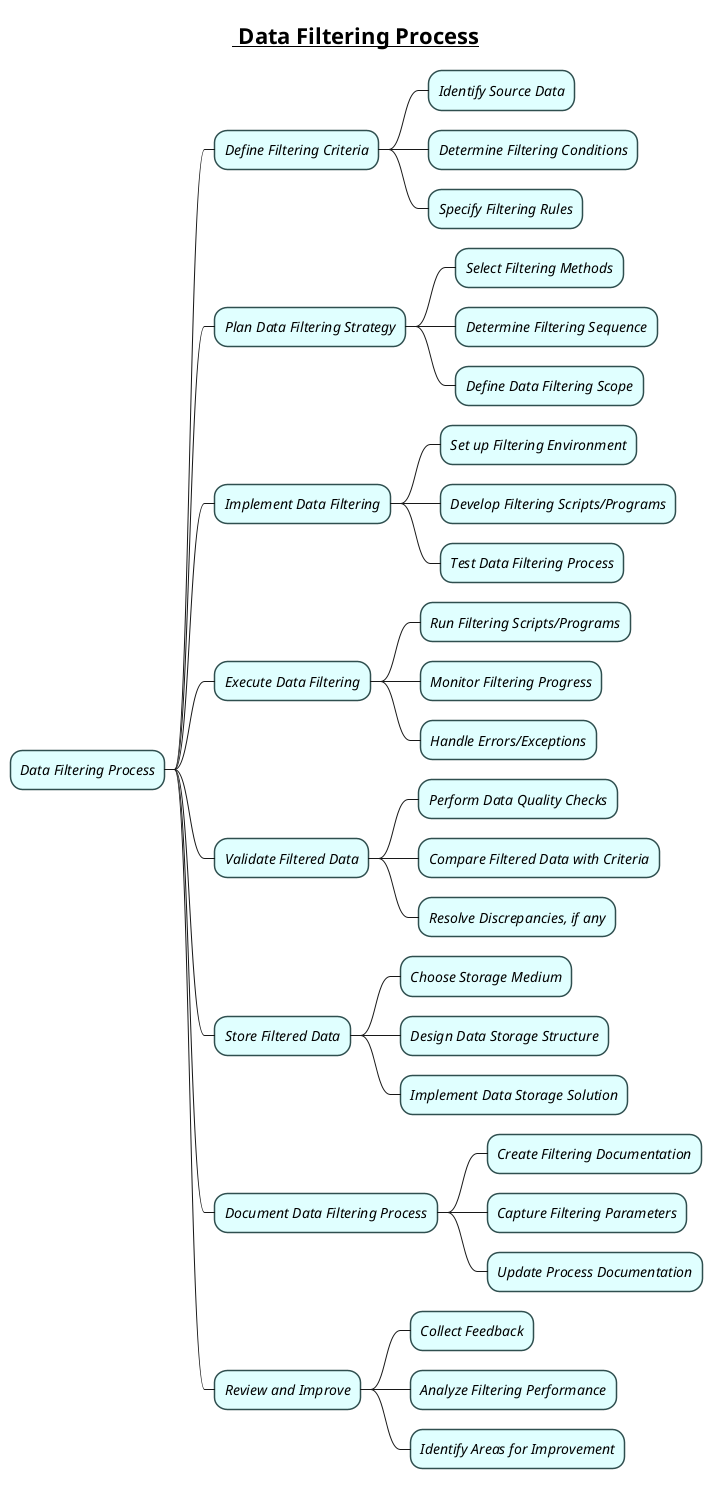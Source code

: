 @startmindmap
skinparam node {
    BorderColor DarkSlateGray
    BackgroundColor LightCyan
    FontStyle italic
}
skinparam connector {
    Color DarkSlateGray
    FontStyle Bold
}

title =__ Data Filtering Process__
* Data Filtering Process

** Define Filtering Criteria
*** Identify Source Data
*** Determine Filtering Conditions
*** Specify Filtering Rules

** Plan Data Filtering Strategy
*** Select Filtering Methods
*** Determine Filtering Sequence
*** Define Data Filtering Scope

** Implement Data Filtering
*** Set up Filtering Environment
*** Develop Filtering Scripts/Programs
*** Test Data Filtering Process

** Execute Data Filtering
*** Run Filtering Scripts/Programs
*** Monitor Filtering Progress
*** Handle Errors/Exceptions

** Validate Filtered Data
*** Perform Data Quality Checks
*** Compare Filtered Data with Criteria
*** Resolve Discrepancies, if any

** Store Filtered Data
*** Choose Storage Medium
*** Design Data Storage Structure
*** Implement Data Storage Solution

** Document Data Filtering Process
*** Create Filtering Documentation
*** Capture Filtering Parameters
*** Update Process Documentation

** Review and Improve
*** Collect Feedback
*** Analyze Filtering Performance
*** Identify Areas for Improvement
@endmindmap

